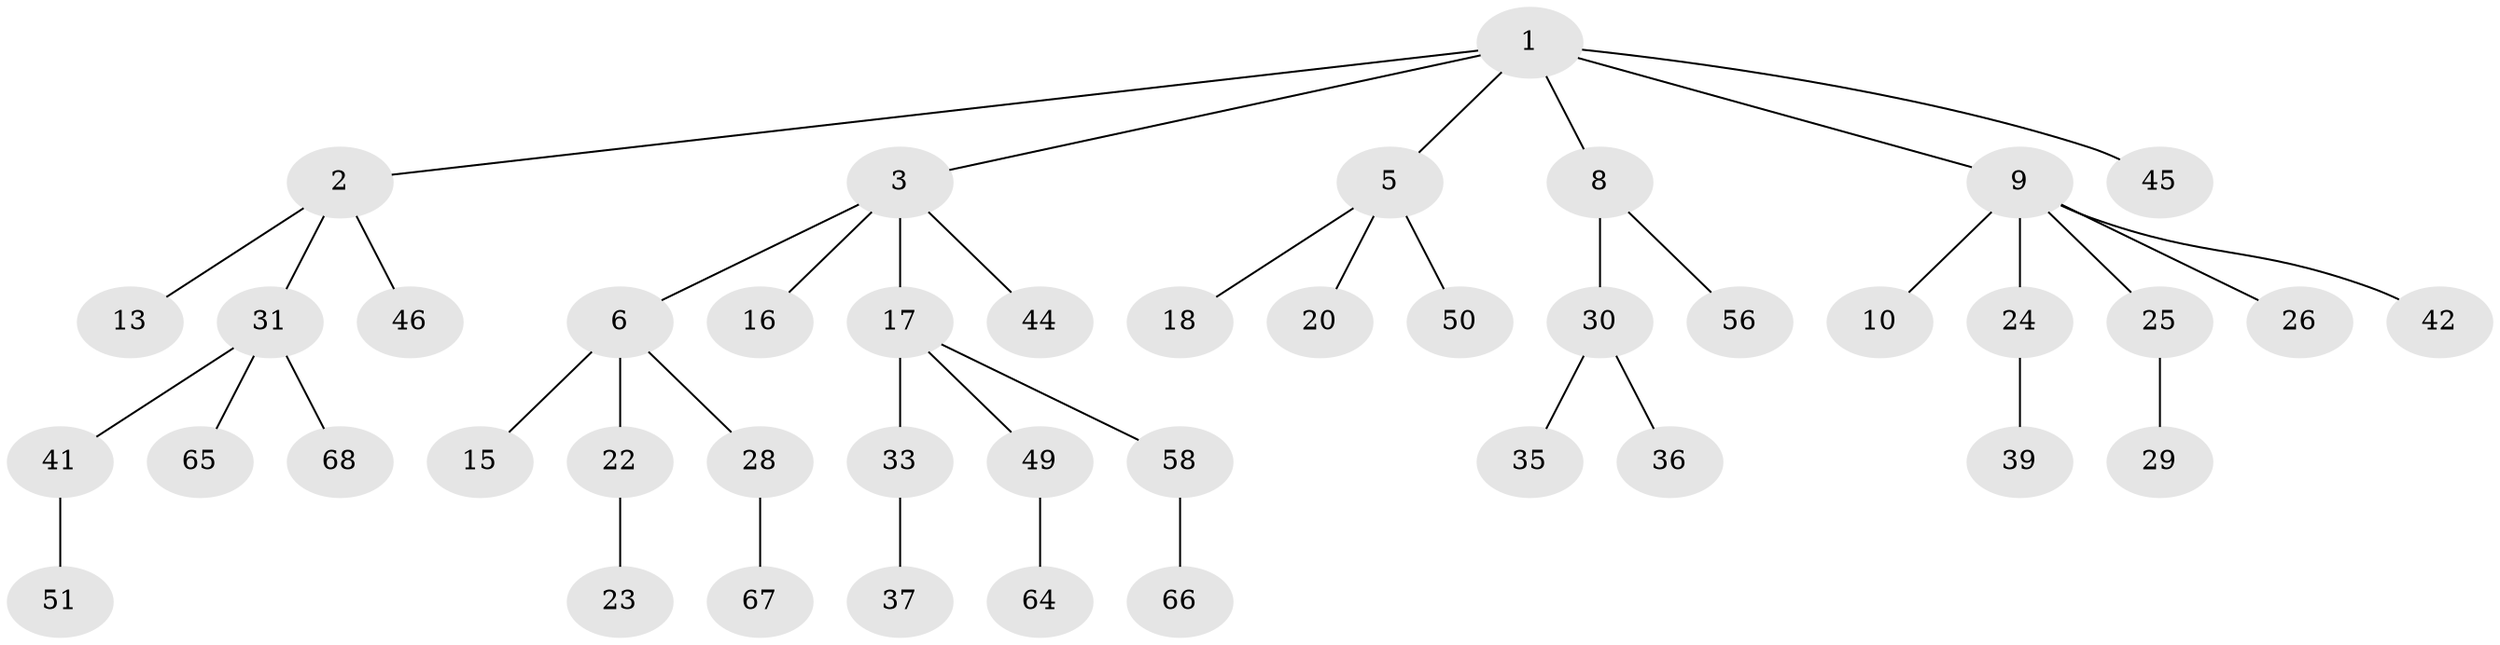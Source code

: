 // Generated by graph-tools (version 1.1) at 2025/24/03/03/25 07:24:05]
// undirected, 43 vertices, 42 edges
graph export_dot {
graph [start="1"]
  node [color=gray90,style=filled];
  1 [super="+4"];
  2 [super="+12"];
  3 [super="+52"];
  5 [super="+7"];
  6 [super="+11"];
  8 [super="+14"];
  9 [super="+19"];
  10 [super="+21"];
  13 [super="+63"];
  15 [super="+53"];
  16;
  17 [super="+57"];
  18 [super="+43"];
  20 [super="+34"];
  22;
  23;
  24 [super="+48"];
  25 [super="+27"];
  26;
  28 [super="+40"];
  29 [super="+62"];
  30 [super="+32"];
  31 [super="+54"];
  33;
  35 [super="+38"];
  36;
  37 [super="+55"];
  39;
  41 [super="+61"];
  42;
  44 [super="+47"];
  45;
  46;
  49 [super="+69"];
  50;
  51;
  56 [super="+59"];
  58 [super="+60"];
  64;
  65;
  66;
  67;
  68;
  1 -- 2;
  1 -- 3;
  1 -- 8;
  1 -- 45;
  1 -- 5;
  1 -- 9;
  2 -- 31;
  2 -- 13;
  2 -- 46;
  3 -- 6;
  3 -- 16;
  3 -- 17;
  3 -- 44;
  5 -- 20;
  5 -- 18;
  5 -- 50;
  6 -- 15;
  6 -- 28;
  6 -- 22;
  8 -- 30;
  8 -- 56;
  9 -- 10;
  9 -- 24;
  9 -- 26;
  9 -- 42;
  9 -- 25;
  17 -- 33;
  17 -- 49;
  17 -- 58;
  22 -- 23;
  24 -- 39;
  25 -- 29;
  28 -- 67;
  30 -- 35;
  30 -- 36;
  31 -- 41;
  31 -- 65;
  31 -- 68;
  33 -- 37;
  41 -- 51;
  49 -- 64;
  58 -- 66;
}
